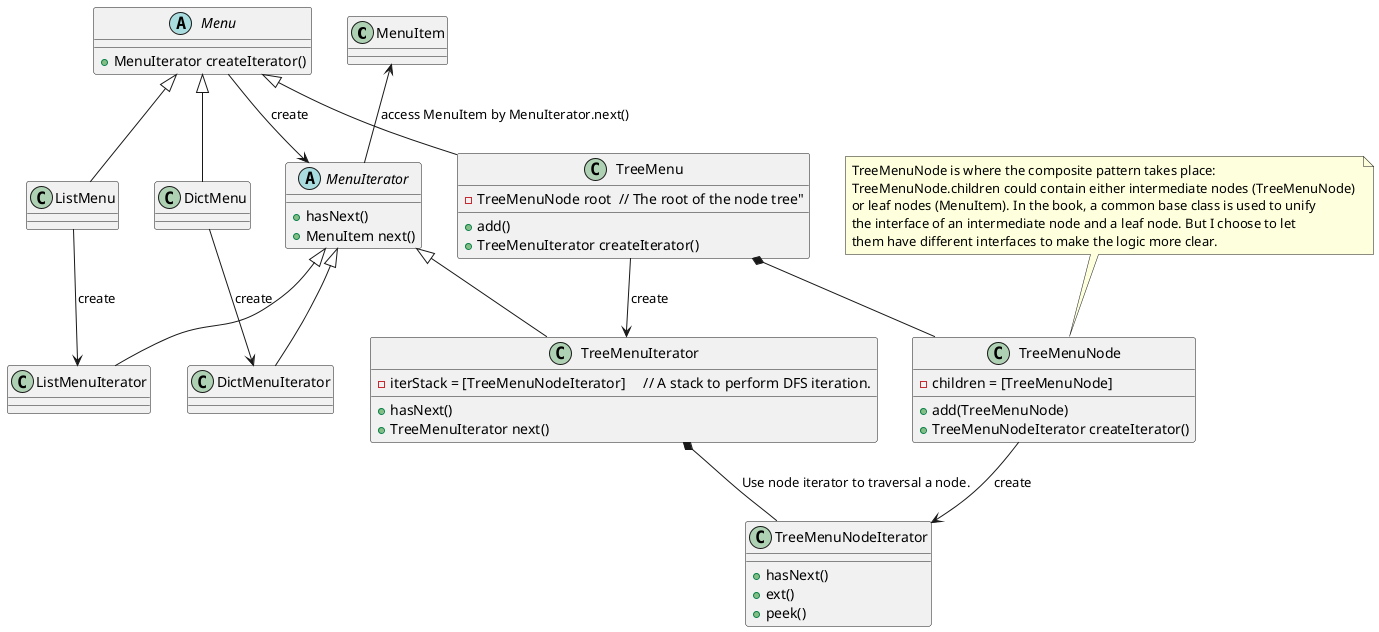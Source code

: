 @startuml

class MenuItem {}

abstract MenuIterator {
    +hasNext()
    +MenuItem next()
}

MenuItem <-- MenuIterator : access MenuItem by MenuIterator.next()

abstract Menu {
    +MenuIterator createIterator()
}

Menu --> MenuIterator : create

MenuIterator <|-- ListMenuIterator
Menu <|-- ListMenu
ListMenu --> ListMenuIterator : create

MenuIterator <|-- DictMenuIterator
Menu <|-- DictMenu
DictMenu --> DictMenuIterator : create

class TreeMenuNodeIterator {
    + hasNext()
    + ext()
    + peek()
}

class TreeMenuNode {
    -children = [TreeMenuNode]
    +add(TreeMenuNode)
    +TreeMenuNodeIterator createIterator()
}

note top of TreeMenuNode
    TreeMenuNode is where the composite pattern takes place: 
    TreeMenuNode.children could contain either intermediate nodes (TreeMenuNode) 
    or leaf nodes (MenuItem). In the book, a common base class is used to unify 
    the interface of an intermediate node and a leaf node. But I choose to let 
    them have different interfaces to make the logic more clear.
end note

class TreeMenuIterator {
    -iterStack = [TreeMenuNodeIterator]     // A stack to perform DFS iteration.
    +hasNext()
    +TreeMenuIterator next()
}

class TreeMenu {
    -TreeMenuNode root  // The root of the node tree"
    +add()
    +TreeMenuIterator createIterator()
}

MenuIterator <|-- TreeMenuIterator
Menu <|-- TreeMenu
TreeMenu --> TreeMenuIterator : create

TreeMenu *-- TreeMenuNode
TreeMenuIterator *-- TreeMenuNodeIterator : Use node iterator to traversal a node.

TreeMenuNode --> TreeMenuNodeIterator : create



@enduml